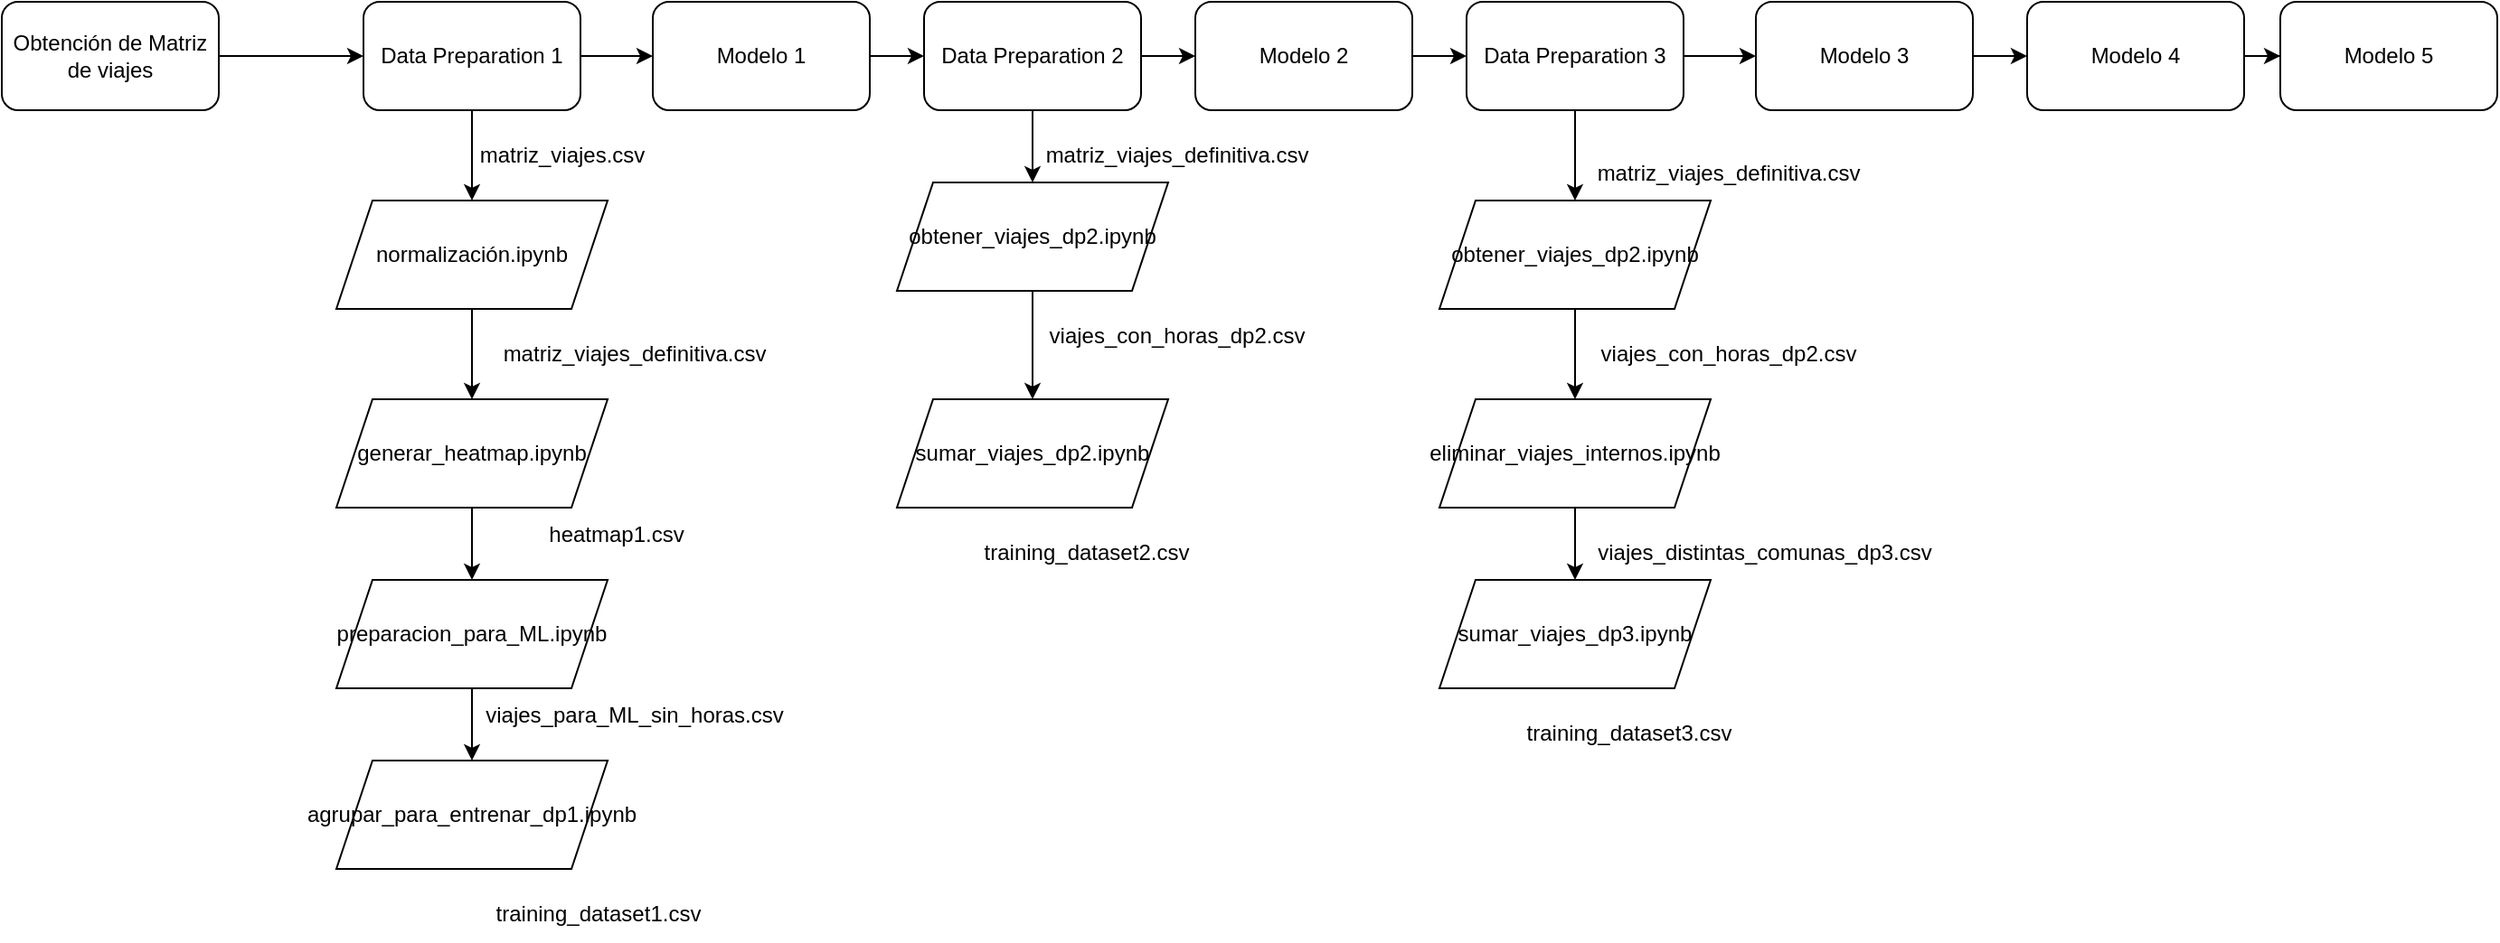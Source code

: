 <mxfile version="20.5.3" type="google"><diagram id="kgpKYQtTHZ0yAKxKKP6v" name="Page-1"><mxGraphModel grid="1" page="1" gridSize="10" guides="1" tooltips="1" connect="1" arrows="1" fold="1" pageScale="1" pageWidth="850" pageHeight="1100" math="0" shadow="0"><root><mxCell id="0"/><mxCell id="1" parent="0"/><mxCell id="seUZgwswdQndDeDWAYAd-16" style="edgeStyle=orthogonalEdgeStyle;rounded=0;orthogonalLoop=1;jettySize=auto;html=1;entryX=0.5;entryY=0;entryDx=0;entryDy=0;" edge="1" parent="1" source="seUZgwswdQndDeDWAYAd-1" target="seUZgwswdQndDeDWAYAd-12"><mxGeometry relative="1" as="geometry"><Array as="points"><mxPoint x="110" y="280"/><mxPoint x="110" y="280"/></Array></mxGeometry></mxCell><mxCell id="seUZgwswdQndDeDWAYAd-30" style="edgeStyle=orthogonalEdgeStyle;rounded=0;orthogonalLoop=1;jettySize=auto;html=1;entryX=0;entryY=0.5;entryDx=0;entryDy=0;" edge="1" parent="1" source="seUZgwswdQndDeDWAYAd-1" target="seUZgwswdQndDeDWAYAd-2"><mxGeometry relative="1" as="geometry"/></mxCell><mxCell id="seUZgwswdQndDeDWAYAd-1" value="Data Preparation 1" style="rounded=1;whiteSpace=wrap;html=1;" vertex="1" parent="1"><mxGeometry x="50" y="190" width="120" height="60" as="geometry"/></mxCell><mxCell id="seUZgwswdQndDeDWAYAd-31" style="edgeStyle=orthogonalEdgeStyle;rounded=0;orthogonalLoop=1;jettySize=auto;html=1;entryX=0;entryY=0.5;entryDx=0;entryDy=0;" edge="1" parent="1" source="seUZgwswdQndDeDWAYAd-2" target="seUZgwswdQndDeDWAYAd-3"><mxGeometry relative="1" as="geometry"/></mxCell><mxCell id="seUZgwswdQndDeDWAYAd-2" value="Modelo 1" style="rounded=1;whiteSpace=wrap;html=1;" vertex="1" parent="1"><mxGeometry x="210" y="190" width="120" height="60" as="geometry"/></mxCell><mxCell id="seUZgwswdQndDeDWAYAd-27" style="edgeStyle=orthogonalEdgeStyle;rounded=0;orthogonalLoop=1;jettySize=auto;html=1;" edge="1" parent="1" source="seUZgwswdQndDeDWAYAd-3"><mxGeometry relative="1" as="geometry"><mxPoint x="420" y="290" as="targetPoint"/></mxGeometry></mxCell><mxCell id="seUZgwswdQndDeDWAYAd-37" style="edgeStyle=orthogonalEdgeStyle;rounded=0;orthogonalLoop=1;jettySize=auto;html=1;entryX=0;entryY=0.5;entryDx=0;entryDy=0;" edge="1" parent="1" source="seUZgwswdQndDeDWAYAd-3" target="seUZgwswdQndDeDWAYAd-4"><mxGeometry relative="1" as="geometry"/></mxCell><mxCell id="seUZgwswdQndDeDWAYAd-3" value="Data Preparation 2" style="rounded=1;whiteSpace=wrap;html=1;" vertex="1" parent="1"><mxGeometry x="360" y="190" width="120" height="60" as="geometry"/></mxCell><mxCell id="seUZgwswdQndDeDWAYAd-38" style="edgeStyle=orthogonalEdgeStyle;rounded=0;orthogonalLoop=1;jettySize=auto;html=1;entryX=0;entryY=0.5;entryDx=0;entryDy=0;" edge="1" parent="1" source="seUZgwswdQndDeDWAYAd-4" target="seUZgwswdQndDeDWAYAd-5"><mxGeometry relative="1" as="geometry"/></mxCell><mxCell id="seUZgwswdQndDeDWAYAd-4" value="Modelo 2" style="rounded=1;whiteSpace=wrap;html=1;" vertex="1" parent="1"><mxGeometry x="510" y="190" width="120" height="60" as="geometry"/></mxCell><mxCell id="seUZgwswdQndDeDWAYAd-39" style="edgeStyle=orthogonalEdgeStyle;rounded=0;orthogonalLoop=1;jettySize=auto;html=1;entryX=0;entryY=0.5;entryDx=0;entryDy=0;" edge="1" parent="1" source="seUZgwswdQndDeDWAYAd-5" target="seUZgwswdQndDeDWAYAd-6"><mxGeometry relative="1" as="geometry"/></mxCell><mxCell id="seUZgwswdQndDeDWAYAd-48" style="edgeStyle=orthogonalEdgeStyle;rounded=0;orthogonalLoop=1;jettySize=auto;html=1;entryX=0.5;entryY=0;entryDx=0;entryDy=0;" edge="1" parent="1" source="seUZgwswdQndDeDWAYAd-5" target="seUZgwswdQndDeDWAYAd-46"><mxGeometry relative="1" as="geometry"/></mxCell><mxCell id="seUZgwswdQndDeDWAYAd-5" value="Data Preparation 3" style="rounded=1;whiteSpace=wrap;html=1;" vertex="1" parent="1"><mxGeometry x="660" y="190" width="120" height="60" as="geometry"/></mxCell><mxCell id="seUZgwswdQndDeDWAYAd-40" style="edgeStyle=orthogonalEdgeStyle;rounded=0;orthogonalLoop=1;jettySize=auto;html=1;" edge="1" parent="1" source="seUZgwswdQndDeDWAYAd-6" target="seUZgwswdQndDeDWAYAd-7"><mxGeometry relative="1" as="geometry"/></mxCell><mxCell id="seUZgwswdQndDeDWAYAd-6" value="Modelo 3" style="rounded=1;whiteSpace=wrap;html=1;" vertex="1" parent="1"><mxGeometry x="820" y="190" width="120" height="60" as="geometry"/></mxCell><mxCell id="seUZgwswdQndDeDWAYAd-41" style="edgeStyle=orthogonalEdgeStyle;rounded=0;orthogonalLoop=1;jettySize=auto;html=1;" edge="1" parent="1" source="seUZgwswdQndDeDWAYAd-7" target="seUZgwswdQndDeDWAYAd-8"><mxGeometry relative="1" as="geometry"/></mxCell><mxCell id="seUZgwswdQndDeDWAYAd-7" value="Modelo 4&lt;br&gt;" style="rounded=1;whiteSpace=wrap;html=1;" vertex="1" parent="1"><mxGeometry x="970" y="190" width="120" height="60" as="geometry"/></mxCell><mxCell id="seUZgwswdQndDeDWAYAd-8" value="Modelo 5&lt;br&gt;" style="rounded=1;whiteSpace=wrap;html=1;" vertex="1" parent="1"><mxGeometry x="1110" y="190" width="120" height="60" as="geometry"/></mxCell><mxCell id="seUZgwswdQndDeDWAYAd-42" style="edgeStyle=orthogonalEdgeStyle;rounded=0;orthogonalLoop=1;jettySize=auto;html=1;entryX=0;entryY=0.5;entryDx=0;entryDy=0;" edge="1" parent="1" source="seUZgwswdQndDeDWAYAd-9" target="seUZgwswdQndDeDWAYAd-1"><mxGeometry relative="1" as="geometry"/></mxCell><mxCell id="seUZgwswdQndDeDWAYAd-9" value="Obtención de Matriz de viajes" style="rounded=1;whiteSpace=wrap;html=1;" vertex="1" parent="1"><mxGeometry x="-150" y="190" width="120" height="60" as="geometry"/></mxCell><mxCell id="seUZgwswdQndDeDWAYAd-17" style="edgeStyle=orthogonalEdgeStyle;rounded=0;orthogonalLoop=1;jettySize=auto;html=1;" edge="1" parent="1" source="seUZgwswdQndDeDWAYAd-12" target="seUZgwswdQndDeDWAYAd-13"><mxGeometry relative="1" as="geometry"/></mxCell><mxCell id="seUZgwswdQndDeDWAYAd-12" value="normalización.ipynb" style="shape=parallelogram;perimeter=parallelogramPerimeter;whiteSpace=wrap;html=1;fixedSize=1;" vertex="1" parent="1"><mxGeometry x="35" y="300" width="150" height="60" as="geometry"/></mxCell><mxCell id="seUZgwswdQndDeDWAYAd-18" style="edgeStyle=orthogonalEdgeStyle;rounded=0;orthogonalLoop=1;jettySize=auto;html=1;" edge="1" parent="1" source="seUZgwswdQndDeDWAYAd-13" target="seUZgwswdQndDeDWAYAd-14"><mxGeometry relative="1" as="geometry"/></mxCell><mxCell id="seUZgwswdQndDeDWAYAd-13" value="generar_heatmap.ipynb" style="shape=parallelogram;perimeter=parallelogramPerimeter;whiteSpace=wrap;html=1;fixedSize=1;" vertex="1" parent="1"><mxGeometry x="35" y="410" width="150" height="60" as="geometry"/></mxCell><mxCell id="seUZgwswdQndDeDWAYAd-19" style="edgeStyle=orthogonalEdgeStyle;rounded=0;orthogonalLoop=1;jettySize=auto;html=1;" edge="1" parent="1" source="seUZgwswdQndDeDWAYAd-14" target="seUZgwswdQndDeDWAYAd-15"><mxGeometry relative="1" as="geometry"/></mxCell><mxCell id="seUZgwswdQndDeDWAYAd-14" value="preparacion_para_ML.ipynb" style="shape=parallelogram;perimeter=parallelogramPerimeter;whiteSpace=wrap;html=1;fixedSize=1;" vertex="1" parent="1"><mxGeometry x="35" y="510" width="150" height="60" as="geometry"/></mxCell><mxCell id="seUZgwswdQndDeDWAYAd-15" value="agrupar_para_entrenar_dp1.ipynb" style="shape=parallelogram;perimeter=parallelogramPerimeter;whiteSpace=wrap;html=1;fixedSize=1;" vertex="1" parent="1"><mxGeometry x="35" y="610" width="150" height="60" as="geometry"/></mxCell><mxCell id="seUZgwswdQndDeDWAYAd-20" value="matriz_viajes.csv" style="text;html=1;strokeColor=none;fillColor=none;align=center;verticalAlign=middle;whiteSpace=wrap;rounded=0;" vertex="1" parent="1"><mxGeometry x="130" y="260" width="60" height="30" as="geometry"/></mxCell><mxCell id="seUZgwswdQndDeDWAYAd-22" value="matriz_viajes_definitiva.csv" style="text;html=1;strokeColor=none;fillColor=none;align=center;verticalAlign=middle;whiteSpace=wrap;rounded=0;" vertex="1" parent="1"><mxGeometry x="170" y="370" width="60" height="30" as="geometry"/></mxCell><mxCell id="seUZgwswdQndDeDWAYAd-23" value="heatmap1.csv" style="text;html=1;strokeColor=none;fillColor=none;align=center;verticalAlign=middle;whiteSpace=wrap;rounded=0;" vertex="1" parent="1"><mxGeometry x="160" y="470" width="60" height="30" as="geometry"/></mxCell><mxCell id="seUZgwswdQndDeDWAYAd-24" value="viajes_para_ML_sin_horas.csv" style="text;html=1;strokeColor=none;fillColor=none;align=center;verticalAlign=middle;whiteSpace=wrap;rounded=0;" vertex="1" parent="1"><mxGeometry x="170" y="570" width="60" height="30" as="geometry"/></mxCell><mxCell id="seUZgwswdQndDeDWAYAd-26" value="training_dataset1.csv" style="text;html=1;strokeColor=none;fillColor=none;align=center;verticalAlign=middle;whiteSpace=wrap;rounded=0;" vertex="1" parent="1"><mxGeometry x="150" y="680" width="60" height="30" as="geometry"/></mxCell><mxCell id="seUZgwswdQndDeDWAYAd-28" value="matriz_viajes_definitiva.csv" style="text;html=1;strokeColor=none;fillColor=none;align=center;verticalAlign=middle;whiteSpace=wrap;rounded=0;" vertex="1" parent="1"><mxGeometry x="470" y="260" width="60" height="30" as="geometry"/></mxCell><mxCell id="seUZgwswdQndDeDWAYAd-35" style="edgeStyle=orthogonalEdgeStyle;rounded=0;orthogonalLoop=1;jettySize=auto;html=1;entryX=0.5;entryY=0;entryDx=0;entryDy=0;" edge="1" parent="1" source="seUZgwswdQndDeDWAYAd-29" target="seUZgwswdQndDeDWAYAd-32"><mxGeometry relative="1" as="geometry"/></mxCell><mxCell id="seUZgwswdQndDeDWAYAd-29" value="obtener_viajes_dp2.ipynb" style="shape=parallelogram;perimeter=parallelogramPerimeter;whiteSpace=wrap;html=1;fixedSize=1;" vertex="1" parent="1"><mxGeometry x="345" y="290" width="150" height="60" as="geometry"/></mxCell><mxCell id="seUZgwswdQndDeDWAYAd-32" value="sumar_viajes_dp2.ipynb" style="shape=parallelogram;perimeter=parallelogramPerimeter;whiteSpace=wrap;html=1;fixedSize=1;" vertex="1" parent="1"><mxGeometry x="345" y="410" width="150" height="60" as="geometry"/></mxCell><mxCell id="seUZgwswdQndDeDWAYAd-34" value="viajes_con_horas_dp2.csv" style="text;html=1;strokeColor=none;fillColor=none;align=center;verticalAlign=middle;whiteSpace=wrap;rounded=0;" vertex="1" parent="1"><mxGeometry x="470" y="360" width="60" height="30" as="geometry"/></mxCell><mxCell id="seUZgwswdQndDeDWAYAd-36" value="training_dataset2.csv" style="text;html=1;strokeColor=none;fillColor=none;align=center;verticalAlign=middle;whiteSpace=wrap;rounded=0;" vertex="1" parent="1"><mxGeometry x="420" y="480" width="60" height="30" as="geometry"/></mxCell><mxCell id="seUZgwswdQndDeDWAYAd-45" value="matriz_viajes_definitiva.csv" style="text;html=1;strokeColor=none;fillColor=none;align=center;verticalAlign=middle;whiteSpace=wrap;rounded=0;" vertex="1" parent="1"><mxGeometry x="775" y="270" width="60" height="30" as="geometry"/></mxCell><mxCell id="seUZgwswdQndDeDWAYAd-50" style="edgeStyle=orthogonalEdgeStyle;rounded=0;orthogonalLoop=1;jettySize=auto;html=1;entryX=0.5;entryY=0;entryDx=0;entryDy=0;" edge="1" parent="1" source="seUZgwswdQndDeDWAYAd-46" target="seUZgwswdQndDeDWAYAd-49"><mxGeometry relative="1" as="geometry"/></mxCell><mxCell id="seUZgwswdQndDeDWAYAd-46" value="obtener_viajes_dp2.ipynb" style="shape=parallelogram;perimeter=parallelogramPerimeter;whiteSpace=wrap;html=1;fixedSize=1;" vertex="1" parent="1"><mxGeometry x="645" y="300" width="150" height="60" as="geometry"/></mxCell><mxCell id="seUZgwswdQndDeDWAYAd-47" value="viajes_con_horas_dp2.csv" style="text;html=1;strokeColor=none;fillColor=none;align=center;verticalAlign=middle;whiteSpace=wrap;rounded=0;" vertex="1" parent="1"><mxGeometry x="775" y="370" width="60" height="30" as="geometry"/></mxCell><mxCell id="seUZgwswdQndDeDWAYAd-51" style="edgeStyle=orthogonalEdgeStyle;rounded=0;orthogonalLoop=1;jettySize=auto;html=1;" edge="1" parent="1" source="seUZgwswdQndDeDWAYAd-49"><mxGeometry relative="1" as="geometry"><mxPoint x="720" y="510" as="targetPoint"/></mxGeometry></mxCell><mxCell id="seUZgwswdQndDeDWAYAd-49" value="eliminar_viajes_internos.ipynb" style="shape=parallelogram;perimeter=parallelogramPerimeter;whiteSpace=wrap;html=1;fixedSize=1;" vertex="1" parent="1"><mxGeometry x="645" y="410" width="150" height="60" as="geometry"/></mxCell><mxCell id="seUZgwswdQndDeDWAYAd-52" value="viajes_distintas_comunas_dp3.csv" style="text;html=1;strokeColor=none;fillColor=none;align=center;verticalAlign=middle;whiteSpace=wrap;rounded=0;" vertex="1" parent="1"><mxGeometry x="795" y="480" width="60" height="30" as="geometry"/></mxCell><mxCell id="seUZgwswdQndDeDWAYAd-53" value="sumar_viajes_dp3.ipynb" style="shape=parallelogram;perimeter=parallelogramPerimeter;whiteSpace=wrap;html=1;fixedSize=1;" vertex="1" parent="1"><mxGeometry x="645" y="510" width="150" height="60" as="geometry"/></mxCell><mxCell id="seUZgwswdQndDeDWAYAd-54" value="training_dataset3.csv" style="text;html=1;strokeColor=none;fillColor=none;align=center;verticalAlign=middle;whiteSpace=wrap;rounded=0;" vertex="1" parent="1"><mxGeometry x="720" y="580" width="60" height="30" as="geometry"/></mxCell></root></mxGraphModel></diagram></mxfile>